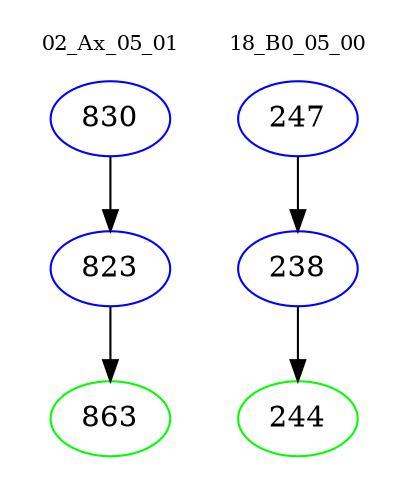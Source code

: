 digraph{
subgraph cluster_0 {
color = white
label = "02_Ax_05_01";
fontsize=10;
T0_830 [label="830", color="blue"]
T0_830 -> T0_823 [color="black"]
T0_823 [label="823", color="blue"]
T0_823 -> T0_863 [color="black"]
T0_863 [label="863", color="green"]
}
subgraph cluster_1 {
color = white
label = "18_B0_05_00";
fontsize=10;
T1_247 [label="247", color="blue"]
T1_247 -> T1_238 [color="black"]
T1_238 [label="238", color="blue"]
T1_238 -> T1_244 [color="black"]
T1_244 [label="244", color="green"]
}
}
